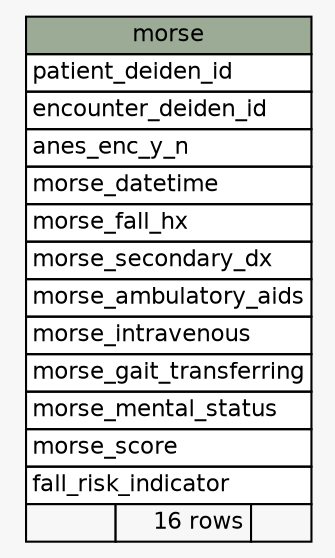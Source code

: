 // dot 2.38.0 on Linux 4.15.0-34-generic
// SchemaSpy rev 590
digraph "morse" {
  graph [
    rankdir="RL"
    bgcolor="#f7f7f7"
    nodesep="0.18"
    ranksep="0.46"
    fontname="Helvetica"
    fontsize="11"
  ];
  node [
    fontname="Helvetica"
    fontsize="11"
    shape="plaintext"
  ];
  edge [
    arrowsize="0.8"
  ];
  "morse" [
    label=<
    <TABLE BORDER="0" CELLBORDER="1" CELLSPACING="0" BGCOLOR="#ffffff">
      <TR><TD COLSPAN="3" BGCOLOR="#9bab96" ALIGN="CENTER">morse</TD></TR>
      <TR><TD PORT="patient_deiden_id" COLSPAN="3" ALIGN="LEFT">patient_deiden_id</TD></TR>
      <TR><TD PORT="encounter_deiden_id" COLSPAN="3" ALIGN="LEFT">encounter_deiden_id</TD></TR>
      <TR><TD PORT="anes_enc_y_n" COLSPAN="3" ALIGN="LEFT">anes_enc_y_n</TD></TR>
      <TR><TD PORT="morse_datetime" COLSPAN="3" ALIGN="LEFT">morse_datetime</TD></TR>
      <TR><TD PORT="morse_fall_hx" COLSPAN="3" ALIGN="LEFT">morse_fall_hx</TD></TR>
      <TR><TD PORT="morse_secondary_dx" COLSPAN="3" ALIGN="LEFT">morse_secondary_dx</TD></TR>
      <TR><TD PORT="morse_ambulatory_aids" COLSPAN="3" ALIGN="LEFT">morse_ambulatory_aids</TD></TR>
      <TR><TD PORT="morse_intravenous" COLSPAN="3" ALIGN="LEFT">morse_intravenous</TD></TR>
      <TR><TD PORT="morse_gait_transferring" COLSPAN="3" ALIGN="LEFT">morse_gait_transferring</TD></TR>
      <TR><TD PORT="morse_mental_status" COLSPAN="3" ALIGN="LEFT">morse_mental_status</TD></TR>
      <TR><TD PORT="morse_score" COLSPAN="3" ALIGN="LEFT">morse_score</TD></TR>
      <TR><TD PORT="fall_risk_indicator" COLSPAN="3" ALIGN="LEFT">fall_risk_indicator</TD></TR>
      <TR><TD ALIGN="LEFT" BGCOLOR="#f7f7f7">  </TD><TD ALIGN="RIGHT" BGCOLOR="#f7f7f7">16 rows</TD><TD ALIGN="RIGHT" BGCOLOR="#f7f7f7">  </TD></TR>
    </TABLE>>
    URL="tables/morse.html"
    tooltip="morse"
  ];
}
